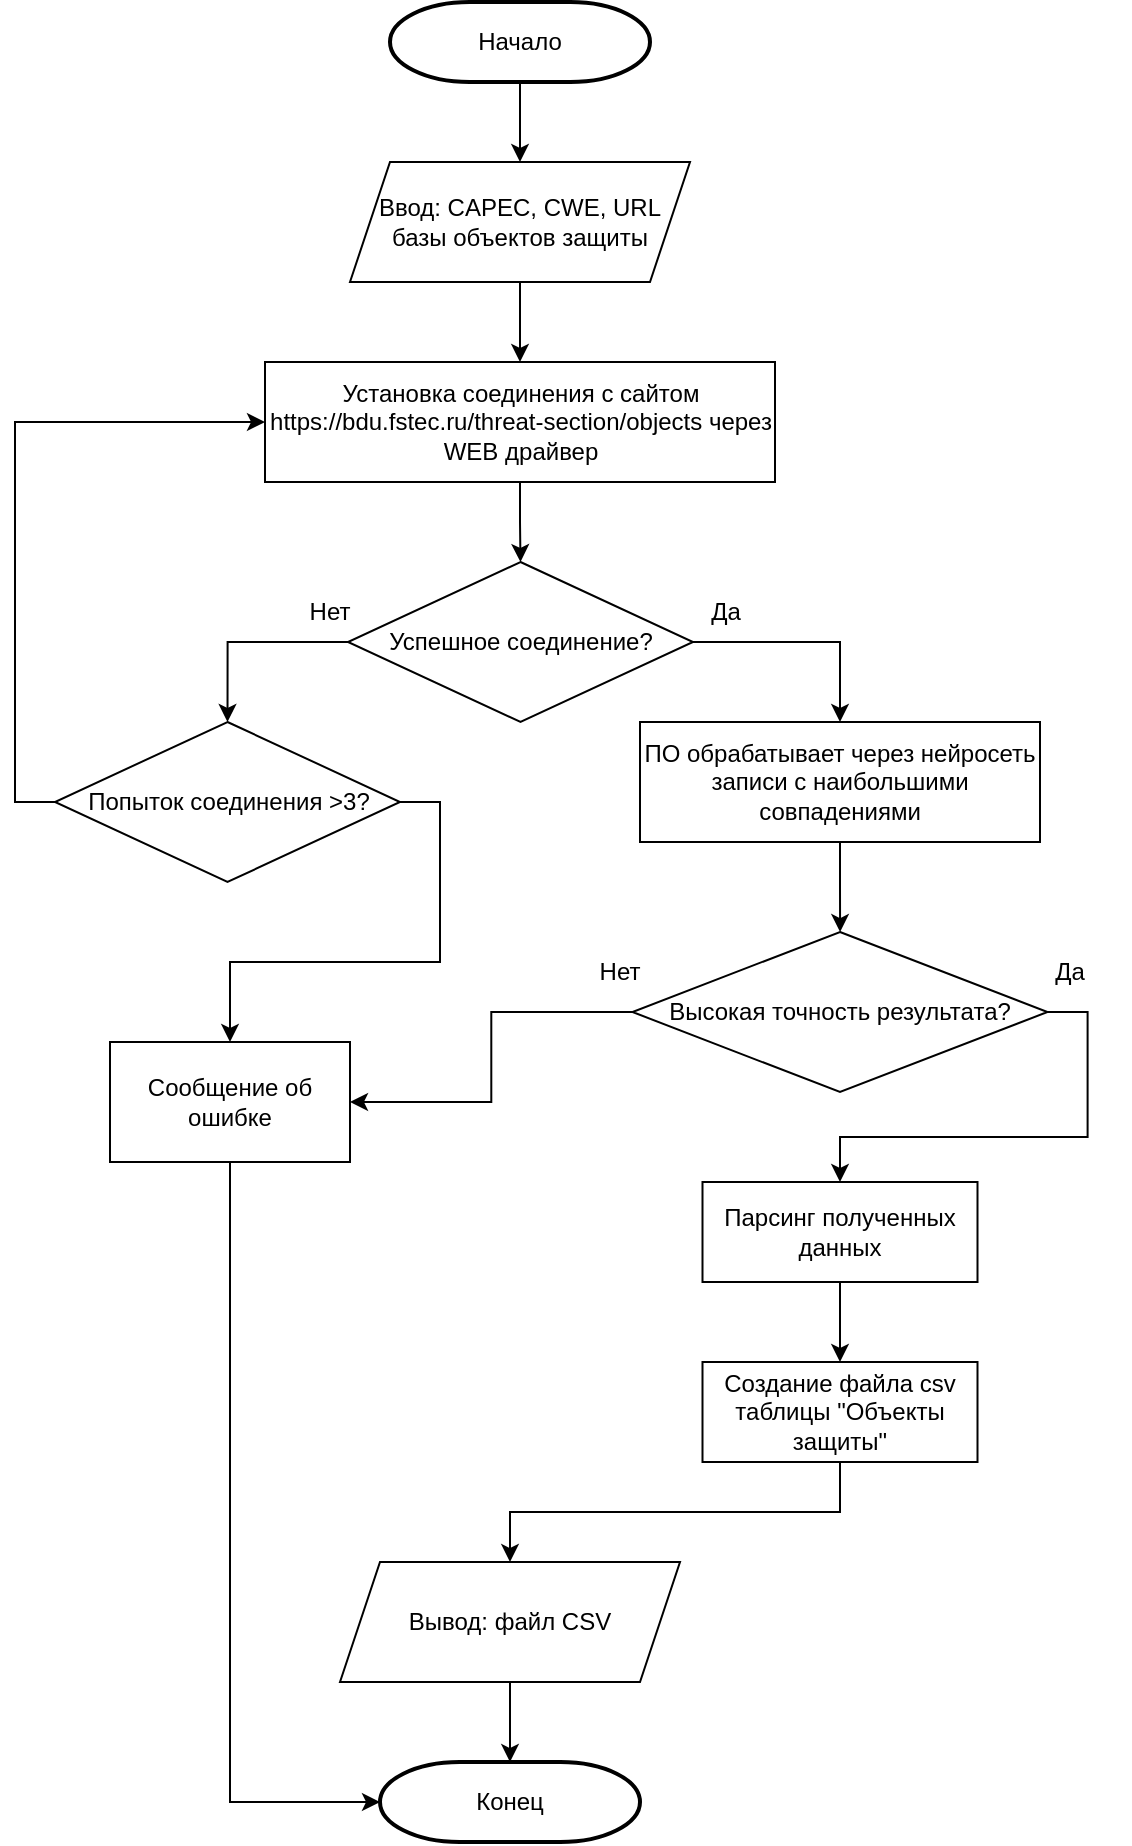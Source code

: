 <mxfile version="24.8.6">
  <diagram name="Страница — 1" id="FZuVYSKQKKseB5JXQPXO">
    <mxGraphModel dx="1386" dy="783" grid="1" gridSize="10" guides="1" tooltips="1" connect="1" arrows="1" fold="1" page="1" pageScale="1" pageWidth="827" pageHeight="1169" math="0" shadow="0">
      <root>
        <mxCell id="0" />
        <mxCell id="1" parent="0" />
        <mxCell id="s8kGTo4f4KeZ3bQUdmKO-3" value="" style="edgeStyle=orthogonalEdgeStyle;rounded=0;orthogonalLoop=1;jettySize=auto;html=1;" parent="1" source="6BPBLCMizLLzq73NnSz2-1" target="s8kGTo4f4KeZ3bQUdmKO-2" edge="1">
          <mxGeometry relative="1" as="geometry" />
        </mxCell>
        <mxCell id="6BPBLCMizLLzq73NnSz2-1" value="Начало" style="strokeWidth=2;html=1;shape=mxgraph.flowchart.terminator;whiteSpace=wrap;" parent="1" vertex="1">
          <mxGeometry x="360" y="40" width="130" height="40" as="geometry" />
        </mxCell>
        <mxCell id="6BPBLCMizLLzq73NnSz2-2" value="Конец" style="strokeWidth=2;html=1;shape=mxgraph.flowchart.terminator;whiteSpace=wrap;" parent="1" vertex="1">
          <mxGeometry x="355" y="920" width="130" height="40" as="geometry" />
        </mxCell>
        <mxCell id="s8kGTo4f4KeZ3bQUdmKO-22" value="" style="edgeStyle=orthogonalEdgeStyle;rounded=0;orthogonalLoop=1;jettySize=auto;html=1;" parent="1" source="s8kGTo4f4KeZ3bQUdmKO-2" target="s8kGTo4f4KeZ3bQUdmKO-13" edge="1">
          <mxGeometry relative="1" as="geometry" />
        </mxCell>
        <mxCell id="s8kGTo4f4KeZ3bQUdmKO-2" value="Ввод: CAPEC, CWE, URL базы объектов защиты" style="shape=parallelogram;perimeter=parallelogramPerimeter;whiteSpace=wrap;html=1;fixedSize=1;" parent="1" vertex="1">
          <mxGeometry x="340" y="120" width="170" height="60" as="geometry" />
        </mxCell>
        <mxCell id="s8kGTo4f4KeZ3bQUdmKO-21" value="" style="edgeStyle=orthogonalEdgeStyle;rounded=0;orthogonalLoop=1;jettySize=auto;html=1;" parent="1" source="s8kGTo4f4KeZ3bQUdmKO-13" target="s8kGTo4f4KeZ3bQUdmKO-14" edge="1">
          <mxGeometry relative="1" as="geometry" />
        </mxCell>
        <mxCell id="s8kGTo4f4KeZ3bQUdmKO-13" value="Установка соединения с сайтом https://bdu.fstec.ru/threat-section/objects&amp;nbsp;через WEB драйвер" style="rounded=0;whiteSpace=wrap;html=1;" parent="1" vertex="1">
          <mxGeometry x="297.5" y="220" width="255" height="60" as="geometry" />
        </mxCell>
        <mxCell id="s8kGTo4f4KeZ3bQUdmKO-17" style="edgeStyle=orthogonalEdgeStyle;rounded=0;orthogonalLoop=1;jettySize=auto;html=1;exitX=0;exitY=0.5;exitDx=0;exitDy=0;entryX=0.5;entryY=0;entryDx=0;entryDy=0;" parent="1" source="s8kGTo4f4KeZ3bQUdmKO-14" target="s8kGTo4f4KeZ3bQUdmKO-16" edge="1">
          <mxGeometry relative="1" as="geometry" />
        </mxCell>
        <mxCell id="s8kGTo4f4KeZ3bQUdmKO-26" style="edgeStyle=orthogonalEdgeStyle;rounded=0;orthogonalLoop=1;jettySize=auto;html=1;exitX=1;exitY=0.5;exitDx=0;exitDy=0;entryX=0.5;entryY=0;entryDx=0;entryDy=0;" parent="1" source="s8kGTo4f4KeZ3bQUdmKO-14" target="s8kGTo4f4KeZ3bQUdmKO-25" edge="1">
          <mxGeometry relative="1" as="geometry" />
        </mxCell>
        <mxCell id="s8kGTo4f4KeZ3bQUdmKO-14" value="Успешное соединение?" style="rhombus;whiteSpace=wrap;html=1;" parent="1" vertex="1">
          <mxGeometry x="339" y="320" width="172.5" height="80" as="geometry" />
        </mxCell>
        <mxCell id="s8kGTo4f4KeZ3bQUdmKO-23" style="edgeStyle=orthogonalEdgeStyle;rounded=0;orthogonalLoop=1;jettySize=auto;html=1;exitX=1;exitY=0.5;exitDx=0;exitDy=0;entryX=0.5;entryY=0;entryDx=0;entryDy=0;" parent="1" source="s8kGTo4f4KeZ3bQUdmKO-16" target="s8kGTo4f4KeZ3bQUdmKO-18" edge="1">
          <mxGeometry relative="1" as="geometry" />
        </mxCell>
        <mxCell id="s8kGTo4f4KeZ3bQUdmKO-24" style="edgeStyle=orthogonalEdgeStyle;rounded=0;orthogonalLoop=1;jettySize=auto;html=1;exitX=0;exitY=0.5;exitDx=0;exitDy=0;entryX=0;entryY=0.5;entryDx=0;entryDy=0;" parent="1" source="s8kGTo4f4KeZ3bQUdmKO-16" target="s8kGTo4f4KeZ3bQUdmKO-13" edge="1">
          <mxGeometry relative="1" as="geometry" />
        </mxCell>
        <mxCell id="s8kGTo4f4KeZ3bQUdmKO-16" value="Попыток соединения &amp;gt;3?" style="rhombus;whiteSpace=wrap;html=1;" parent="1" vertex="1">
          <mxGeometry x="192.5" y="400" width="172.5" height="80" as="geometry" />
        </mxCell>
        <mxCell id="s8kGTo4f4KeZ3bQUdmKO-18" value="Сообщение об ошибке" style="rounded=0;whiteSpace=wrap;html=1;" parent="1" vertex="1">
          <mxGeometry x="220" y="560" width="120" height="60" as="geometry" />
        </mxCell>
        <mxCell id="s8kGTo4f4KeZ3bQUdmKO-20" style="edgeStyle=orthogonalEdgeStyle;rounded=0;orthogonalLoop=1;jettySize=auto;html=1;exitX=0.5;exitY=1;exitDx=0;exitDy=0;entryX=0;entryY=0.5;entryDx=0;entryDy=0;entryPerimeter=0;" parent="1" source="s8kGTo4f4KeZ3bQUdmKO-18" target="6BPBLCMizLLzq73NnSz2-2" edge="1">
          <mxGeometry relative="1" as="geometry" />
        </mxCell>
        <mxCell id="s8kGTo4f4KeZ3bQUdmKO-28" value="" style="edgeStyle=orthogonalEdgeStyle;rounded=0;orthogonalLoop=1;jettySize=auto;html=1;" parent="1" source="s8kGTo4f4KeZ3bQUdmKO-25" target="s8kGTo4f4KeZ3bQUdmKO-27" edge="1">
          <mxGeometry relative="1" as="geometry" />
        </mxCell>
        <mxCell id="s8kGTo4f4KeZ3bQUdmKO-25" value="ПО обрабатывает через нейросеть записи с наибольшими совпадениями" style="rounded=0;whiteSpace=wrap;html=1;" parent="1" vertex="1">
          <mxGeometry x="485" y="400" width="200" height="60" as="geometry" />
        </mxCell>
        <mxCell id="s8kGTo4f4KeZ3bQUdmKO-29" style="edgeStyle=orthogonalEdgeStyle;rounded=0;orthogonalLoop=1;jettySize=auto;html=1;exitX=0;exitY=0.5;exitDx=0;exitDy=0;entryX=1;entryY=0.5;entryDx=0;entryDy=0;" parent="1" source="s8kGTo4f4KeZ3bQUdmKO-27" target="s8kGTo4f4KeZ3bQUdmKO-18" edge="1">
          <mxGeometry relative="1" as="geometry" />
        </mxCell>
        <mxCell id="s8kGTo4f4KeZ3bQUdmKO-32" style="edgeStyle=orthogonalEdgeStyle;rounded=0;orthogonalLoop=1;jettySize=auto;html=1;exitX=1;exitY=0.5;exitDx=0;exitDy=0;entryX=0.5;entryY=0;entryDx=0;entryDy=0;" parent="1" source="s8kGTo4f4KeZ3bQUdmKO-27" target="s8kGTo4f4KeZ3bQUdmKO-30" edge="1">
          <mxGeometry relative="1" as="geometry" />
        </mxCell>
        <mxCell id="s8kGTo4f4KeZ3bQUdmKO-27" value="Высокая точность результата?" style="rhombus;whiteSpace=wrap;html=1;" parent="1" vertex="1">
          <mxGeometry x="481.25" y="505" width="207.5" height="80" as="geometry" />
        </mxCell>
        <mxCell id="s8kGTo4f4KeZ3bQUdmKO-34" value="" style="edgeStyle=orthogonalEdgeStyle;rounded=0;orthogonalLoop=1;jettySize=auto;html=1;" parent="1" source="s8kGTo4f4KeZ3bQUdmKO-30" target="s8kGTo4f4KeZ3bQUdmKO-33" edge="1">
          <mxGeometry relative="1" as="geometry" />
        </mxCell>
        <mxCell id="s8kGTo4f4KeZ3bQUdmKO-30" value="Парсинг полученных данных" style="rounded=0;whiteSpace=wrap;html=1;" parent="1" vertex="1">
          <mxGeometry x="516.25" y="630" width="137.5" height="50" as="geometry" />
        </mxCell>
        <mxCell id="s8kGTo4f4KeZ3bQUdmKO-36" style="edgeStyle=orthogonalEdgeStyle;rounded=0;orthogonalLoop=1;jettySize=auto;html=1;exitX=0.5;exitY=1;exitDx=0;exitDy=0;entryX=0.5;entryY=0;entryDx=0;entryDy=0;" parent="1" source="s8kGTo4f4KeZ3bQUdmKO-33" target="s8kGTo4f4KeZ3bQUdmKO-35" edge="1">
          <mxGeometry relative="1" as="geometry" />
        </mxCell>
        <mxCell id="s8kGTo4f4KeZ3bQUdmKO-33" value="Создание файла csv таблицы &quot;Объекты защиты&quot;" style="rounded=0;whiteSpace=wrap;html=1;" parent="1" vertex="1">
          <mxGeometry x="516.25" y="720" width="137.5" height="50" as="geometry" />
        </mxCell>
        <mxCell id="s8kGTo4f4KeZ3bQUdmKO-37" value="" style="edgeStyle=orthogonalEdgeStyle;rounded=0;orthogonalLoop=1;jettySize=auto;html=1;" parent="1" source="s8kGTo4f4KeZ3bQUdmKO-35" target="6BPBLCMizLLzq73NnSz2-2" edge="1">
          <mxGeometry relative="1" as="geometry" />
        </mxCell>
        <mxCell id="s8kGTo4f4KeZ3bQUdmKO-35" value="Вывод: файл CSV" style="shape=parallelogram;perimeter=parallelogramPerimeter;whiteSpace=wrap;html=1;fixedSize=1;" parent="1" vertex="1">
          <mxGeometry x="335" y="820" width="170" height="60" as="geometry" />
        </mxCell>
        <mxCell id="s8kGTo4f4KeZ3bQUdmKO-38" value="Да" style="text;html=1;align=center;verticalAlign=middle;whiteSpace=wrap;rounded=0;" parent="1" vertex="1">
          <mxGeometry x="497.5" y="330" width="60" height="30" as="geometry" />
        </mxCell>
        <mxCell id="s8kGTo4f4KeZ3bQUdmKO-39" value="Нет" style="text;html=1;align=center;verticalAlign=middle;whiteSpace=wrap;rounded=0;" parent="1" vertex="1">
          <mxGeometry x="300" y="330" width="60" height="30" as="geometry" />
        </mxCell>
        <mxCell id="s8kGTo4f4KeZ3bQUdmKO-40" value="Да" style="text;html=1;align=center;verticalAlign=middle;whiteSpace=wrap;rounded=0;" parent="1" vertex="1">
          <mxGeometry x="670" y="510" width="60" height="30" as="geometry" />
        </mxCell>
        <mxCell id="s8kGTo4f4KeZ3bQUdmKO-41" value="Нет" style="text;html=1;align=center;verticalAlign=middle;whiteSpace=wrap;rounded=0;" parent="1" vertex="1">
          <mxGeometry x="445" y="510" width="60" height="30" as="geometry" />
        </mxCell>
      </root>
    </mxGraphModel>
  </diagram>
</mxfile>
